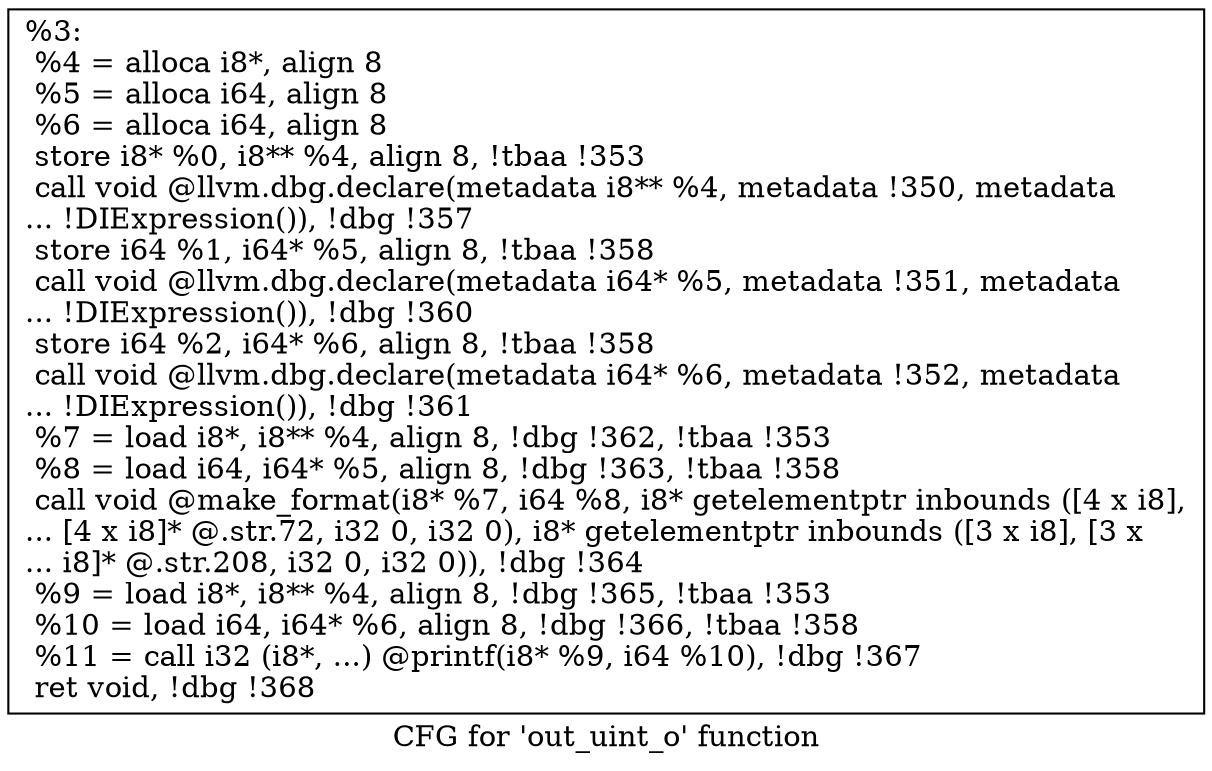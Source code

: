 digraph "CFG for 'out_uint_o' function" {
	label="CFG for 'out_uint_o' function";

	Node0x1296080 [shape=record,label="{%3:\l  %4 = alloca i8*, align 8\l  %5 = alloca i64, align 8\l  %6 = alloca i64, align 8\l  store i8* %0, i8** %4, align 8, !tbaa !353\l  call void @llvm.dbg.declare(metadata i8** %4, metadata !350, metadata\l... !DIExpression()), !dbg !357\l  store i64 %1, i64* %5, align 8, !tbaa !358\l  call void @llvm.dbg.declare(metadata i64* %5, metadata !351, metadata\l... !DIExpression()), !dbg !360\l  store i64 %2, i64* %6, align 8, !tbaa !358\l  call void @llvm.dbg.declare(metadata i64* %6, metadata !352, metadata\l... !DIExpression()), !dbg !361\l  %7 = load i8*, i8** %4, align 8, !dbg !362, !tbaa !353\l  %8 = load i64, i64* %5, align 8, !dbg !363, !tbaa !358\l  call void @make_format(i8* %7, i64 %8, i8* getelementptr inbounds ([4 x i8],\l... [4 x i8]* @.str.72, i32 0, i32 0), i8* getelementptr inbounds ([3 x i8], [3 x\l... i8]* @.str.208, i32 0, i32 0)), !dbg !364\l  %9 = load i8*, i8** %4, align 8, !dbg !365, !tbaa !353\l  %10 = load i64, i64* %6, align 8, !dbg !366, !tbaa !358\l  %11 = call i32 (i8*, ...) @printf(i8* %9, i64 %10), !dbg !367\l  ret void, !dbg !368\l}"];
}
